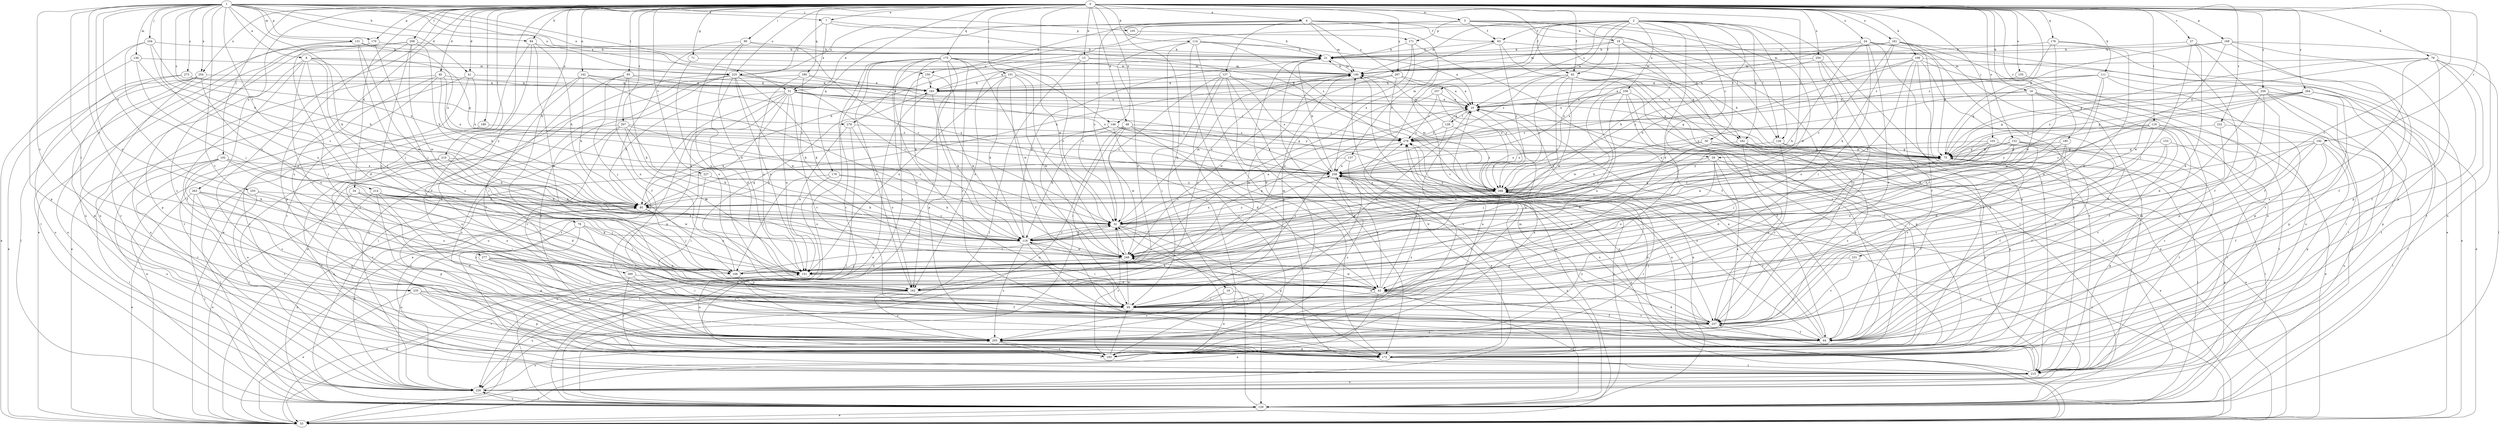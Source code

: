 strict digraph  {
0;
1;
2;
3;
4;
7;
8;
10;
13;
16;
18;
19;
21;
24;
27;
29;
30;
32;
34;
40;
41;
43;
48;
51;
53;
62;
63;
64;
71;
75;
76;
78;
84;
85;
90;
93;
95;
101;
102;
103;
104;
105;
106;
108;
111;
114;
118;
119;
126;
127;
128;
129;
131;
136;
137;
140;
142;
146;
150;
151;
152;
153;
155;
161;
162;
169;
170;
171;
172;
175;
176;
179;
180;
182;
183;
185;
189;
192;
193;
205;
207;
208;
210;
214;
215;
225;
226;
227;
231;
232;
235;
237;
248;
250;
254;
255;
256;
257;
258;
259;
260;
263;
264;
267;
268;
273;
277;
278;
279;
0 -> 3  [label=a];
0 -> 4  [label=a];
0 -> 7  [label=a];
0 -> 13  [label=b];
0 -> 16  [label=b];
0 -> 24  [label=o];
0 -> 27  [label=c];
0 -> 29  [label=c];
0 -> 34  [label=d];
0 -> 40  [label=d];
0 -> 41  [label=d];
0 -> 48  [label=e];
0 -> 62  [label=f];
0 -> 71  [label=g];
0 -> 75  [label=g];
0 -> 76  [label=h];
0 -> 78  [label=h];
0 -> 84  [label=h];
0 -> 90  [label=i];
0 -> 93  [label=i];
0 -> 101  [label=j];
0 -> 102  [label=j];
0 -> 103  [label=j];
0 -> 108  [label=k];
0 -> 111  [label=k];
0 -> 114  [label=k];
0 -> 119  [label=l];
0 -> 142  [label=n];
0 -> 146  [label=n];
0 -> 152  [label=o];
0 -> 155  [label=o];
0 -> 161  [label=o];
0 -> 169  [label=p];
0 -> 170  [label=p];
0 -> 175  [label=q];
0 -> 176  [label=q];
0 -> 179  [label=q];
0 -> 180  [label=q];
0 -> 185  [label=r];
0 -> 189  [label=r];
0 -> 192  [label=r];
0 -> 205  [label=s];
0 -> 207  [label=t];
0 -> 208  [label=t];
0 -> 210  [label=t];
0 -> 225  [label=u];
0 -> 227  [label=v];
0 -> 231  [label=v];
0 -> 232  [label=v];
0 -> 235  [label=v];
0 -> 248  [label=w];
0 -> 250  [label=x];
0 -> 254  [label=x];
0 -> 259  [label=y];
0 -> 260  [label=y];
0 -> 263  [label=y];
0 -> 264  [label=y];
0 -> 267  [label=y];
1 -> 7  [label=a];
1 -> 8  [label=a];
1 -> 41  [label=d];
1 -> 51  [label=e];
1 -> 62  [label=f];
1 -> 84  [label=h];
1 -> 85  [label=h];
1 -> 95  [label=i];
1 -> 104  [label=j];
1 -> 105  [label=j];
1 -> 118  [label=k];
1 -> 131  [label=m];
1 -> 136  [label=m];
1 -> 146  [label=n];
1 -> 150  [label=n];
1 -> 162  [label=o];
1 -> 170  [label=p];
1 -> 214  [label=t];
1 -> 225  [label=u];
1 -> 235  [label=v];
1 -> 237  [label=v];
1 -> 254  [label=x];
1 -> 255  [label=x];
1 -> 273  [label=z];
1 -> 277  [label=z];
1 -> 278  [label=z];
2 -> 10  [label=a];
2 -> 29  [label=c];
2 -> 30  [label=c];
2 -> 43  [label=d];
2 -> 62  [label=f];
2 -> 63  [label=f];
2 -> 85  [label=h];
2 -> 126  [label=l];
2 -> 137  [label=m];
2 -> 140  [label=m];
2 -> 182  [label=q];
2 -> 205  [label=s];
2 -> 215  [label=t];
2 -> 237  [label=v];
2 -> 256  [label=x];
2 -> 257  [label=x];
3 -> 18  [label=b];
3 -> 51  [label=e];
3 -> 63  [label=f];
3 -> 126  [label=l];
3 -> 150  [label=n];
3 -> 171  [label=p];
3 -> 182  [label=q];
3 -> 248  [label=w];
3 -> 278  [label=z];
4 -> 19  [label=b];
4 -> 32  [label=c];
4 -> 63  [label=f];
4 -> 126  [label=l];
4 -> 127  [label=l];
4 -> 140  [label=m];
4 -> 225  [label=u];
4 -> 237  [label=v];
4 -> 267  [label=y];
7 -> 51  [label=e];
7 -> 171  [label=p];
7 -> 225  [label=u];
7 -> 268  [label=y];
8 -> 43  [label=d];
8 -> 64  [label=f];
8 -> 75  [label=g];
8 -> 95  [label=i];
8 -> 106  [label=j];
8 -> 172  [label=p];
8 -> 225  [label=u];
8 -> 258  [label=x];
10 -> 128  [label=l];
10 -> 151  [label=n];
10 -> 172  [label=p];
13 -> 32  [label=c];
13 -> 129  [label=l];
13 -> 140  [label=m];
13 -> 162  [label=o];
13 -> 182  [label=q];
16 -> 10  [label=a];
16 -> 64  [label=f];
16 -> 129  [label=l];
16 -> 151  [label=n];
16 -> 193  [label=r];
16 -> 268  [label=y];
18 -> 21  [label=b];
18 -> 75  [label=g];
18 -> 85  [label=h];
18 -> 140  [label=m];
18 -> 237  [label=v];
18 -> 268  [label=y];
19 -> 95  [label=i];
19 -> 129  [label=l];
19 -> 205  [label=s];
21 -> 140  [label=m];
21 -> 183  [label=q];
21 -> 205  [label=s];
24 -> 21  [label=b];
24 -> 53  [label=e];
24 -> 95  [label=i];
24 -> 118  [label=k];
24 -> 172  [label=p];
24 -> 226  [label=u];
24 -> 237  [label=v];
24 -> 258  [label=x];
27 -> 21  [label=b];
27 -> 43  [label=d];
27 -> 64  [label=f];
27 -> 106  [label=j];
27 -> 172  [label=p];
29 -> 43  [label=d];
29 -> 53  [label=e];
29 -> 162  [label=o];
29 -> 205  [label=s];
29 -> 248  [label=w];
29 -> 258  [label=x];
30 -> 75  [label=g];
30 -> 85  [label=h];
30 -> 193  [label=r];
30 -> 215  [label=t];
30 -> 258  [label=x];
32 -> 53  [label=e];
32 -> 118  [label=k];
32 -> 140  [label=m];
32 -> 172  [label=p];
32 -> 268  [label=y];
34 -> 53  [label=e];
34 -> 85  [label=h];
34 -> 95  [label=i];
34 -> 237  [label=v];
40 -> 85  [label=h];
40 -> 183  [label=q];
40 -> 193  [label=r];
40 -> 215  [label=t];
40 -> 226  [label=u];
40 -> 258  [label=x];
41 -> 53  [label=e];
41 -> 183  [label=q];
41 -> 215  [label=t];
41 -> 258  [label=x];
43 -> 53  [label=e];
43 -> 64  [label=f];
43 -> 95  [label=i];
43 -> 118  [label=k];
43 -> 129  [label=l];
43 -> 248  [label=w];
43 -> 258  [label=x];
43 -> 279  [label=z];
48 -> 95  [label=i];
48 -> 118  [label=k];
48 -> 226  [label=u];
48 -> 237  [label=v];
48 -> 248  [label=w];
48 -> 258  [label=x];
48 -> 279  [label=z];
51 -> 10  [label=a];
51 -> 53  [label=e];
51 -> 75  [label=g];
51 -> 85  [label=h];
51 -> 151  [label=n];
51 -> 172  [label=p];
51 -> 215  [label=t];
51 -> 226  [label=u];
51 -> 237  [label=v];
51 -> 268  [label=y];
51 -> 279  [label=z];
53 -> 140  [label=m];
53 -> 268  [label=y];
53 -> 279  [label=z];
62 -> 32  [label=c];
62 -> 53  [label=e];
62 -> 129  [label=l];
62 -> 183  [label=q];
62 -> 193  [label=r];
62 -> 248  [label=w];
62 -> 268  [label=y];
62 -> 279  [label=z];
63 -> 21  [label=b];
63 -> 85  [label=h];
63 -> 129  [label=l];
63 -> 193  [label=r];
63 -> 268  [label=y];
64 -> 10  [label=a];
64 -> 258  [label=x];
64 -> 268  [label=y];
64 -> 279  [label=z];
71 -> 140  [label=m];
71 -> 162  [label=o];
75 -> 21  [label=b];
75 -> 64  [label=f];
75 -> 129  [label=l];
75 -> 162  [label=o];
75 -> 258  [label=x];
76 -> 64  [label=f];
76 -> 75  [label=g];
76 -> 129  [label=l];
76 -> 140  [label=m];
76 -> 193  [label=r];
76 -> 205  [label=s];
76 -> 215  [label=t];
76 -> 268  [label=y];
78 -> 95  [label=i];
78 -> 106  [label=j];
78 -> 118  [label=k];
78 -> 172  [label=p];
78 -> 226  [label=u];
84 -> 21  [label=b];
84 -> 43  [label=d];
84 -> 53  [label=e];
84 -> 64  [label=f];
84 -> 85  [label=h];
85 -> 32  [label=c];
85 -> 75  [label=g];
85 -> 106  [label=j];
85 -> 151  [label=n];
90 -> 21  [label=b];
90 -> 32  [label=c];
90 -> 64  [label=f];
90 -> 151  [label=n];
90 -> 162  [label=o];
93 -> 64  [label=f];
93 -> 75  [label=g];
93 -> 106  [label=j];
93 -> 118  [label=k];
93 -> 151  [label=n];
93 -> 183  [label=q];
95 -> 10  [label=a];
95 -> 140  [label=m];
95 -> 237  [label=v];
95 -> 248  [label=w];
101 -> 10  [label=a];
101 -> 32  [label=c];
101 -> 64  [label=f];
101 -> 118  [label=k];
101 -> 151  [label=n];
101 -> 183  [label=q];
101 -> 248  [label=w];
102 -> 32  [label=c];
102 -> 129  [label=l];
102 -> 162  [label=o];
102 -> 193  [label=r];
102 -> 205  [label=s];
102 -> 226  [label=u];
102 -> 258  [label=x];
103 -> 32  [label=c];
103 -> 64  [label=f];
103 -> 75  [label=g];
103 -> 118  [label=k];
103 -> 237  [label=v];
103 -> 258  [label=x];
103 -> 268  [label=y];
104 -> 21  [label=b];
104 -> 85  [label=h];
104 -> 106  [label=j];
104 -> 151  [label=n];
104 -> 172  [label=p];
105 -> 21  [label=b];
106 -> 32  [label=c];
106 -> 64  [label=f];
106 -> 162  [label=o];
106 -> 183  [label=q];
108 -> 53  [label=e];
108 -> 64  [label=f];
108 -> 85  [label=h];
108 -> 95  [label=i];
108 -> 118  [label=k];
108 -> 140  [label=m];
108 -> 215  [label=t];
108 -> 226  [label=u];
108 -> 268  [label=y];
111 -> 10  [label=a];
111 -> 53  [label=e];
111 -> 75  [label=g];
111 -> 151  [label=n];
111 -> 172  [label=p];
111 -> 183  [label=q];
111 -> 248  [label=w];
114 -> 10  [label=a];
114 -> 21  [label=b];
114 -> 162  [label=o];
114 -> 172  [label=p];
114 -> 193  [label=r];
114 -> 215  [label=t];
114 -> 279  [label=z];
118 -> 10  [label=a];
118 -> 21  [label=b];
118 -> 32  [label=c];
118 -> 95  [label=i];
118 -> 205  [label=s];
118 -> 237  [label=v];
118 -> 248  [label=w];
118 -> 258  [label=x];
119 -> 43  [label=d];
119 -> 53  [label=e];
119 -> 118  [label=k];
119 -> 193  [label=r];
119 -> 215  [label=t];
119 -> 268  [label=y];
119 -> 279  [label=z];
126 -> 75  [label=g];
126 -> 172  [label=p];
126 -> 237  [label=v];
126 -> 248  [label=w];
127 -> 32  [label=c];
127 -> 43  [label=d];
127 -> 95  [label=i];
127 -> 172  [label=p];
127 -> 183  [label=q];
127 -> 193  [label=r];
127 -> 258  [label=x];
127 -> 268  [label=y];
128 -> 10  [label=a];
128 -> 140  [label=m];
128 -> 151  [label=n];
128 -> 268  [label=y];
128 -> 279  [label=z];
129 -> 10  [label=a];
129 -> 32  [label=c];
129 -> 53  [label=e];
129 -> 75  [label=g];
129 -> 85  [label=h];
129 -> 226  [label=u];
129 -> 258  [label=x];
129 -> 268  [label=y];
129 -> 279  [label=z];
131 -> 21  [label=b];
131 -> 106  [label=j];
131 -> 129  [label=l];
131 -> 226  [label=u];
131 -> 248  [label=w];
131 -> 258  [label=x];
136 -> 32  [label=c];
136 -> 53  [label=e];
136 -> 140  [label=m];
136 -> 151  [label=n];
137 -> 85  [label=h];
137 -> 95  [label=i];
137 -> 258  [label=x];
140 -> 21  [label=b];
140 -> 162  [label=o];
140 -> 183  [label=q];
142 -> 32  [label=c];
142 -> 85  [label=h];
142 -> 95  [label=i];
142 -> 183  [label=q];
142 -> 205  [label=s];
142 -> 268  [label=y];
146 -> 43  [label=d];
146 -> 75  [label=g];
146 -> 85  [label=h];
146 -> 129  [label=l];
146 -> 258  [label=x];
146 -> 279  [label=z];
150 -> 162  [label=o];
150 -> 183  [label=q];
150 -> 248  [label=w];
151 -> 43  [label=d];
151 -> 53  [label=e];
152 -> 64  [label=f];
152 -> 75  [label=g];
152 -> 106  [label=j];
152 -> 129  [label=l];
152 -> 215  [label=t];
152 -> 258  [label=x];
152 -> 268  [label=y];
153 -> 43  [label=d];
153 -> 75  [label=g];
153 -> 215  [label=t];
153 -> 237  [label=v];
155 -> 172  [label=p];
155 -> 183  [label=q];
161 -> 21  [label=b];
161 -> 32  [label=c];
161 -> 64  [label=f];
161 -> 118  [label=k];
161 -> 129  [label=l];
161 -> 140  [label=m];
161 -> 215  [label=t];
161 -> 226  [label=u];
162 -> 140  [label=m];
162 -> 205  [label=s];
162 -> 226  [label=u];
169 -> 21  [label=b];
169 -> 64  [label=f];
169 -> 172  [label=p];
169 -> 226  [label=u];
169 -> 248  [label=w];
169 -> 279  [label=z];
170 -> 21  [label=b];
170 -> 95  [label=i];
170 -> 106  [label=j];
170 -> 205  [label=s];
171 -> 21  [label=b];
171 -> 64  [label=f];
171 -> 162  [label=o];
171 -> 258  [label=x];
172 -> 205  [label=s];
172 -> 215  [label=t];
172 -> 258  [label=x];
175 -> 32  [label=c];
175 -> 95  [label=i];
175 -> 118  [label=k];
175 -> 129  [label=l];
175 -> 140  [label=m];
175 -> 162  [label=o];
175 -> 172  [label=p];
175 -> 193  [label=r];
175 -> 205  [label=s];
175 -> 226  [label=u];
175 -> 237  [label=v];
175 -> 248  [label=w];
176 -> 21  [label=b];
176 -> 64  [label=f];
176 -> 162  [label=o];
176 -> 248  [label=w];
176 -> 279  [label=z];
179 -> 53  [label=e];
179 -> 106  [label=j];
179 -> 118  [label=k];
179 -> 268  [label=y];
180 -> 53  [label=e];
180 -> 118  [label=k];
180 -> 151  [label=n];
180 -> 183  [label=q];
180 -> 258  [label=x];
182 -> 53  [label=e];
182 -> 75  [label=g];
182 -> 106  [label=j];
182 -> 205  [label=s];
182 -> 237  [label=v];
183 -> 10  [label=a];
183 -> 53  [label=e];
183 -> 118  [label=k];
185 -> 75  [label=g];
185 -> 95  [label=i];
185 -> 106  [label=j];
185 -> 162  [label=o];
189 -> 53  [label=e];
189 -> 279  [label=z];
192 -> 32  [label=c];
192 -> 43  [label=d];
192 -> 64  [label=f];
192 -> 75  [label=g];
192 -> 172  [label=p];
192 -> 226  [label=u];
192 -> 237  [label=v];
193 -> 10  [label=a];
193 -> 32  [label=c];
193 -> 95  [label=i];
193 -> 268  [label=y];
205 -> 10  [label=a];
205 -> 151  [label=n];
205 -> 172  [label=p];
205 -> 193  [label=r];
205 -> 215  [label=t];
205 -> 258  [label=x];
207 -> 32  [label=c];
207 -> 118  [label=k];
207 -> 151  [label=n];
207 -> 205  [label=s];
207 -> 226  [label=u];
207 -> 237  [label=v];
207 -> 279  [label=z];
208 -> 21  [label=b];
208 -> 53  [label=e];
208 -> 85  [label=h];
208 -> 162  [label=o];
208 -> 172  [label=p];
208 -> 226  [label=u];
208 -> 248  [label=w];
210 -> 85  [label=h];
210 -> 118  [label=k];
210 -> 129  [label=l];
210 -> 193  [label=r];
210 -> 215  [label=t];
210 -> 258  [label=x];
214 -> 43  [label=d];
214 -> 64  [label=f];
214 -> 85  [label=h];
214 -> 106  [label=j];
214 -> 118  [label=k];
214 -> 172  [label=p];
214 -> 193  [label=r];
214 -> 248  [label=w];
215 -> 75  [label=g];
215 -> 140  [label=m];
215 -> 226  [label=u];
215 -> 237  [label=v];
215 -> 279  [label=z];
225 -> 32  [label=c];
225 -> 43  [label=d];
225 -> 118  [label=k];
225 -> 129  [label=l];
225 -> 151  [label=n];
225 -> 172  [label=p];
225 -> 183  [label=q];
225 -> 226  [label=u];
225 -> 248  [label=w];
226 -> 21  [label=b];
226 -> 85  [label=h];
226 -> 129  [label=l];
226 -> 205  [label=s];
227 -> 95  [label=i];
227 -> 118  [label=k];
227 -> 193  [label=r];
227 -> 268  [label=y];
231 -> 106  [label=j];
231 -> 237  [label=v];
232 -> 129  [label=l];
232 -> 237  [label=v];
232 -> 279  [label=z];
235 -> 53  [label=e];
235 -> 95  [label=i];
235 -> 172  [label=p];
235 -> 193  [label=r];
235 -> 205  [label=s];
237 -> 43  [label=d];
237 -> 64  [label=f];
237 -> 205  [label=s];
237 -> 248  [label=w];
237 -> 258  [label=x];
248 -> 32  [label=c];
248 -> 106  [label=j];
248 -> 151  [label=n];
250 -> 95  [label=i];
250 -> 140  [label=m];
250 -> 162  [label=o];
250 -> 193  [label=r];
250 -> 258  [label=x];
254 -> 53  [label=e];
254 -> 129  [label=l];
254 -> 162  [label=o];
254 -> 183  [label=q];
254 -> 193  [label=r];
254 -> 226  [label=u];
255 -> 85  [label=h];
255 -> 162  [label=o];
255 -> 215  [label=t];
256 -> 10  [label=a];
256 -> 64  [label=f];
256 -> 95  [label=i];
256 -> 151  [label=n];
256 -> 162  [label=o];
256 -> 172  [label=p];
256 -> 248  [label=w];
257 -> 10  [label=a];
257 -> 53  [label=e];
257 -> 151  [label=n];
257 -> 279  [label=z];
258 -> 21  [label=b];
258 -> 32  [label=c];
258 -> 172  [label=p];
258 -> 205  [label=s];
258 -> 268  [label=y];
259 -> 10  [label=a];
259 -> 43  [label=d];
259 -> 75  [label=g];
259 -> 95  [label=i];
259 -> 129  [label=l];
259 -> 172  [label=p];
259 -> 215  [label=t];
260 -> 43  [label=d];
260 -> 95  [label=i];
260 -> 193  [label=r];
263 -> 53  [label=e];
263 -> 85  [label=h];
263 -> 129  [label=l];
263 -> 162  [label=o];
263 -> 193  [label=r];
263 -> 205  [label=s];
264 -> 10  [label=a];
264 -> 32  [label=c];
264 -> 75  [label=g];
264 -> 172  [label=p];
264 -> 215  [label=t];
264 -> 237  [label=v];
264 -> 258  [label=x];
267 -> 10  [label=a];
267 -> 183  [label=q];
267 -> 248  [label=w];
267 -> 268  [label=y];
267 -> 279  [label=z];
268 -> 85  [label=h];
268 -> 95  [label=i];
268 -> 140  [label=m];
268 -> 193  [label=r];
273 -> 10  [label=a];
273 -> 172  [label=p];
273 -> 183  [label=q];
273 -> 226  [label=u];
277 -> 64  [label=f];
277 -> 95  [label=i];
277 -> 106  [label=j];
277 -> 151  [label=n];
277 -> 205  [label=s];
278 -> 129  [label=l];
278 -> 151  [label=n];
278 -> 162  [label=o];
278 -> 279  [label=z];
279 -> 75  [label=g];
279 -> 162  [label=o];
}
